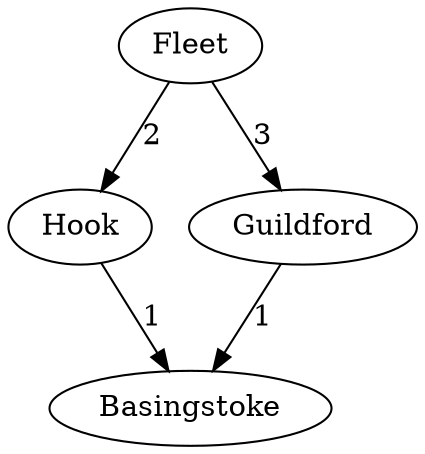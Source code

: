 strict digraph {
	Fleet
	Hook
	Basingstoke
	Guildford

	Fleet -> Hook [label="2", length=2]
	Fleet -> Guildford [label="3", length=3]
	Hook -> Basingstoke [label="1", length=1]
	Guildford -> Basingstoke [label="1", length=1]
}

